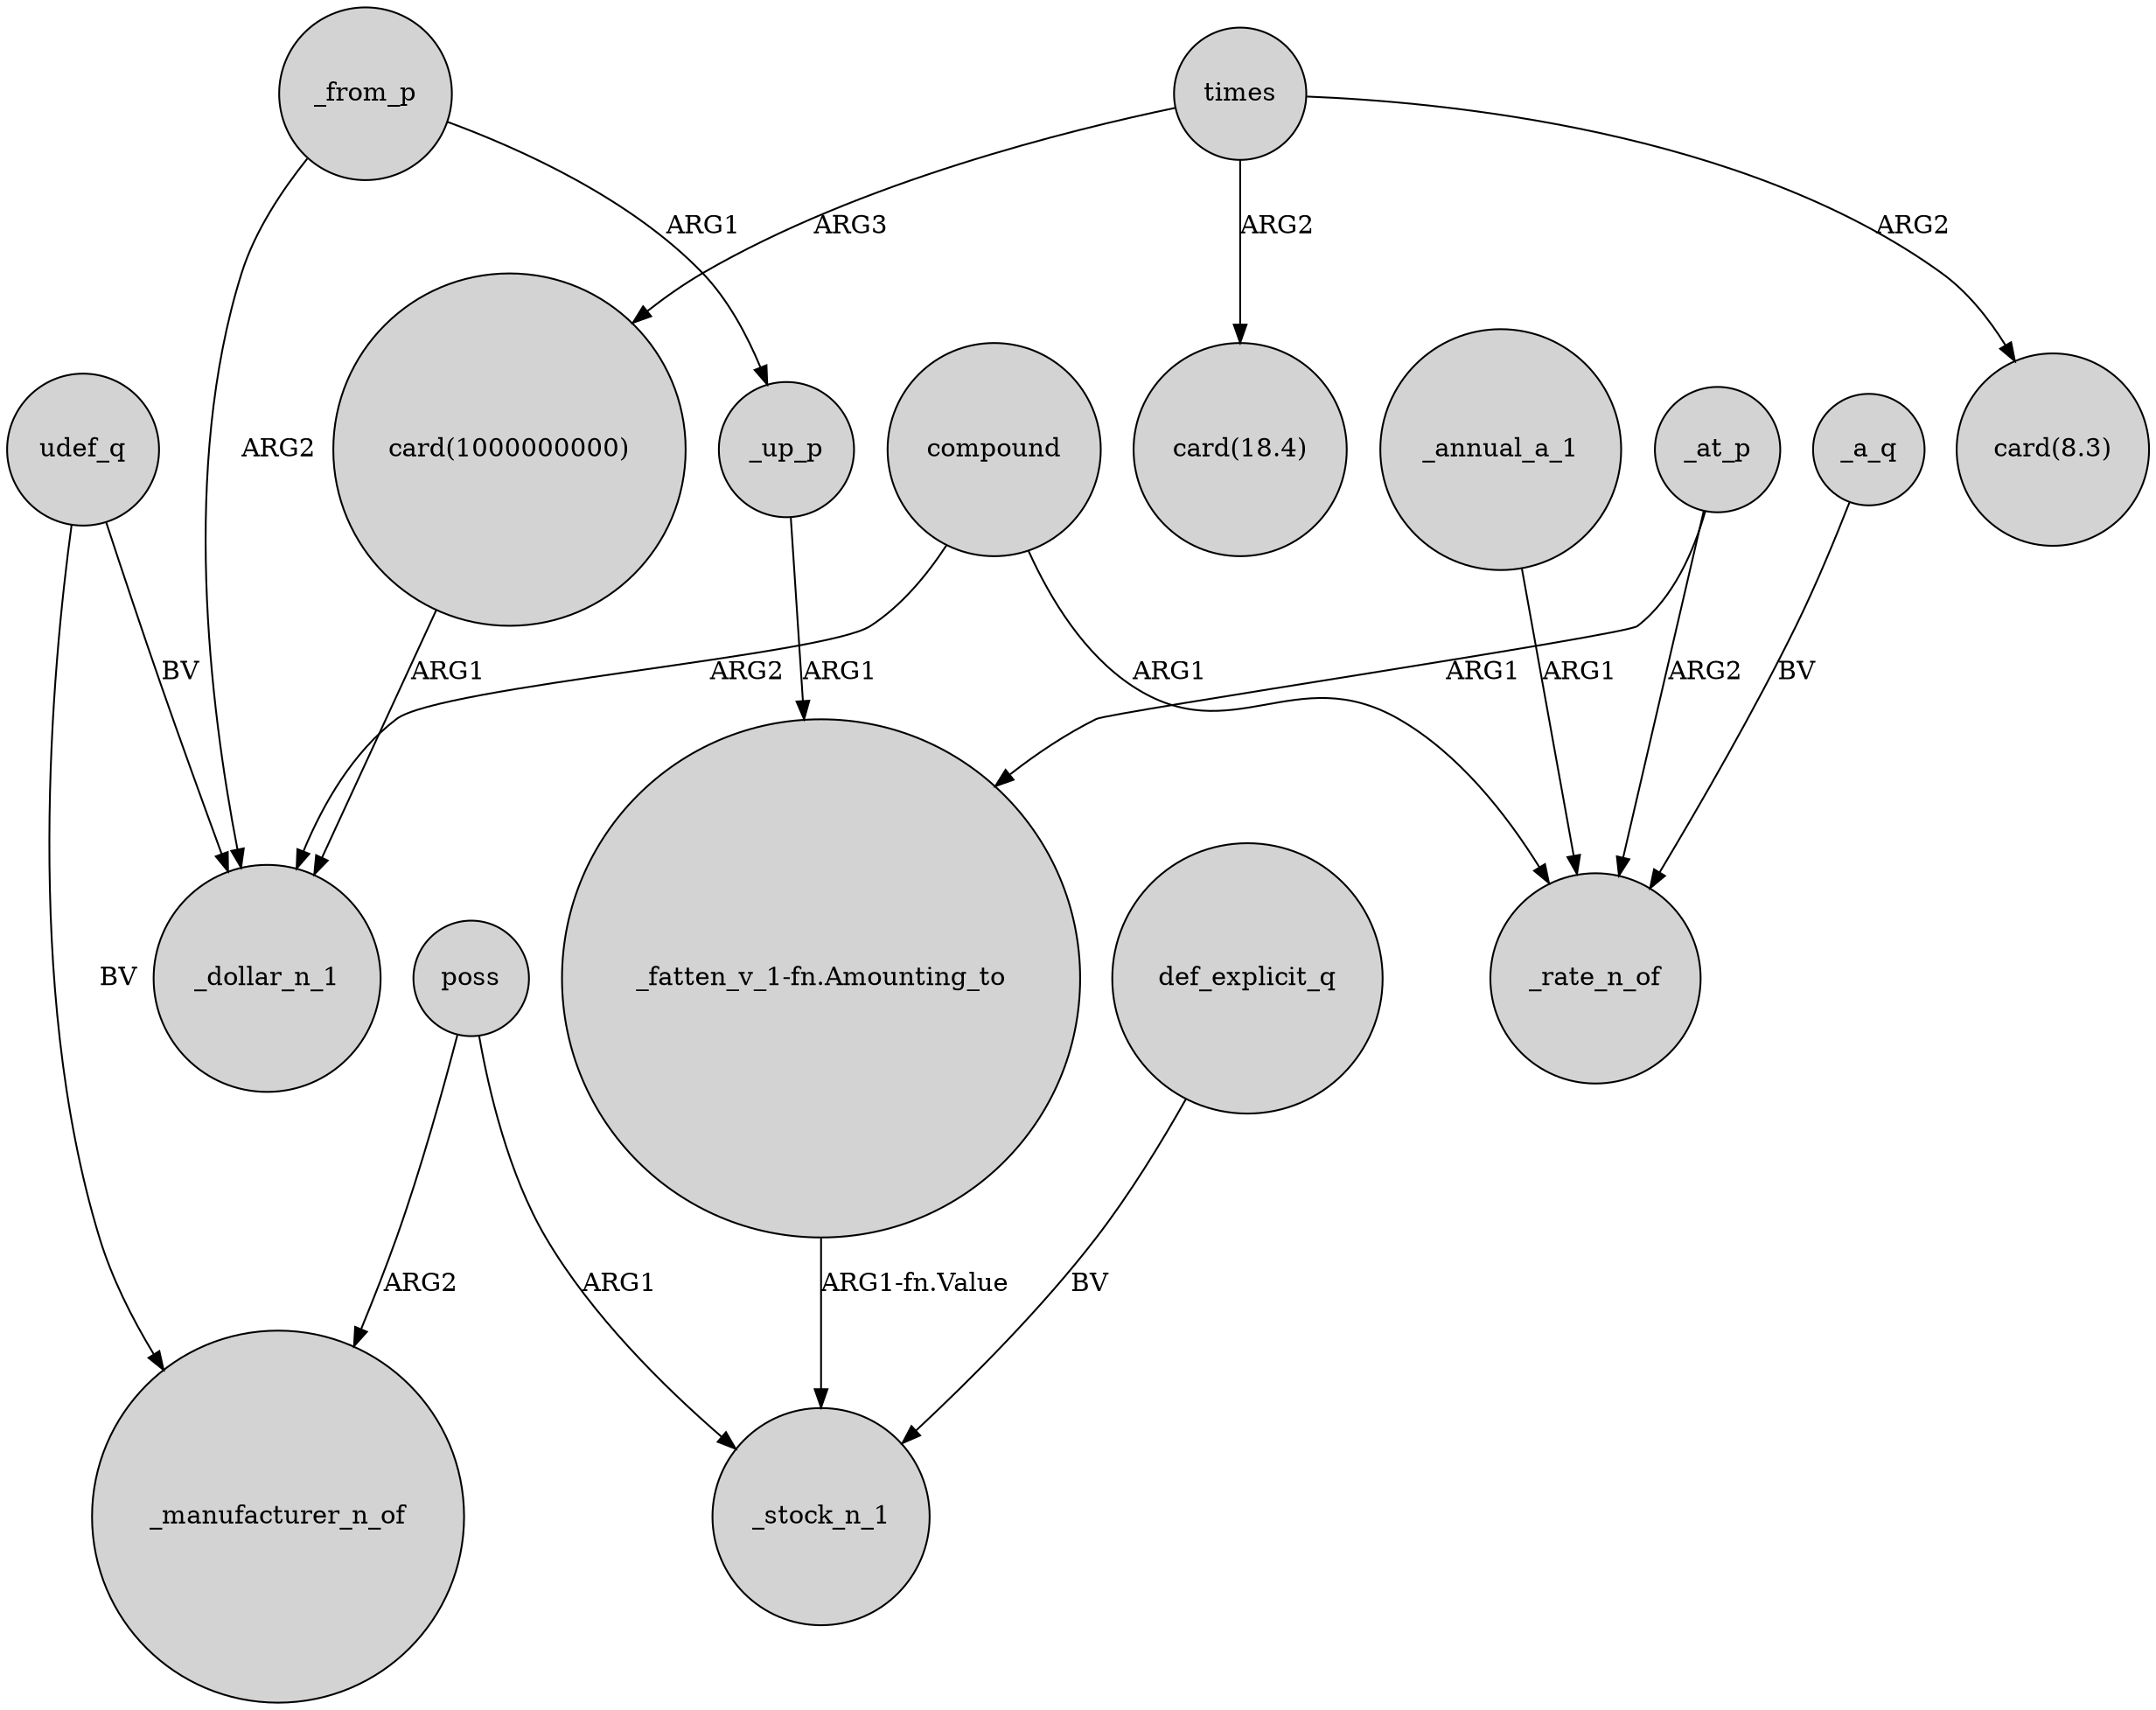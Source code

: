 digraph {
	node [shape=circle style=filled]
	"card(1000000000)" -> _dollar_n_1 [label=ARG1]
	def_explicit_q -> _stock_n_1 [label=BV]
	compound -> _dollar_n_1 [label=ARG2]
	_at_p -> "_fatten_v_1-fn.Amounting_to" [label=ARG1]
	compound -> _rate_n_of [label=ARG1]
	times -> "card(1000000000)" [label=ARG3]
	_annual_a_1 -> _rate_n_of [label=ARG1]
	_up_p -> "_fatten_v_1-fn.Amounting_to" [label=ARG1]
	udef_q -> _manufacturer_n_of [label=BV]
	poss -> _stock_n_1 [label=ARG1]
	udef_q -> _dollar_n_1 [label=BV]
	poss -> _manufacturer_n_of [label=ARG2]
	_at_p -> _rate_n_of [label=ARG2]
	"_fatten_v_1-fn.Amounting_to" -> _stock_n_1 [label="ARG1-fn.Value"]
	_from_p -> _up_p [label=ARG1]
	times -> "card(18.4)" [label=ARG2]
	_from_p -> _dollar_n_1 [label=ARG2]
	times -> "card(8.3)" [label=ARG2]
	_a_q -> _rate_n_of [label=BV]
}
